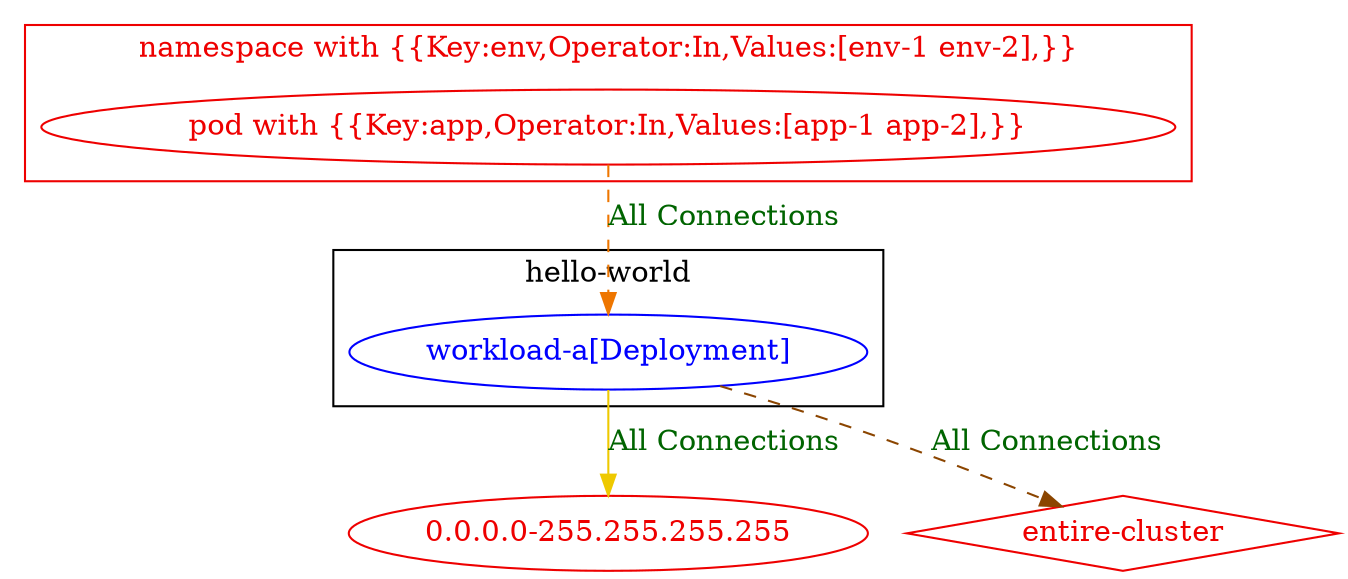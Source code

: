 digraph {
	subgraph "cluster_hello_world" {
		color="black"
		fontcolor="black"
		"hello-world/workload-a[Deployment]" [label="workload-a[Deployment]" color="blue" fontcolor="blue"]
		label="hello-world"
	}
	subgraph "cluster_namespace with {{Key:env,Operator:In,Values:[env_1 env_2],}}" {
		color="red2"
		fontcolor="red2"
		"pod with {{Key:app,Operator:In,Values:[app-1 app-2],}}_in_namespace with {{Key:env,Operator:In,Values:[env-1 env-2],}}" [label="pod with {{Key:app,Operator:In,Values:[app-1 app-2],}}" color="red2" fontcolor="red2"]
		label="namespace with {{Key:env,Operator:In,Values:[env-1 env-2],}}"
	}
	"0.0.0.0-255.255.255.255" [label="0.0.0.0-255.255.255.255" color="red2" fontcolor="red2"]
	"entire-cluster" [label="entire-cluster" color="red2" fontcolor="red2" shape=diamond]
	"hello-world/workload-a[Deployment]" -> "0.0.0.0-255.255.255.255" [label="All Connections" color="gold2" fontcolor="darkgreen"]
	"hello-world/workload-a[Deployment]" -> "entire-cluster" [label="All Connections" color="darkorange4" fontcolor="darkgreen" weight=0.5 style=dashed]
	"pod with {{Key:app,Operator:In,Values:[app-1 app-2],}}_in_namespace with {{Key:env,Operator:In,Values:[env-1 env-2],}}" -> "hello-world/workload-a[Deployment]" [label="All Connections" color="darkorange2" fontcolor="darkgreen" weight=1 style=dashed]
}